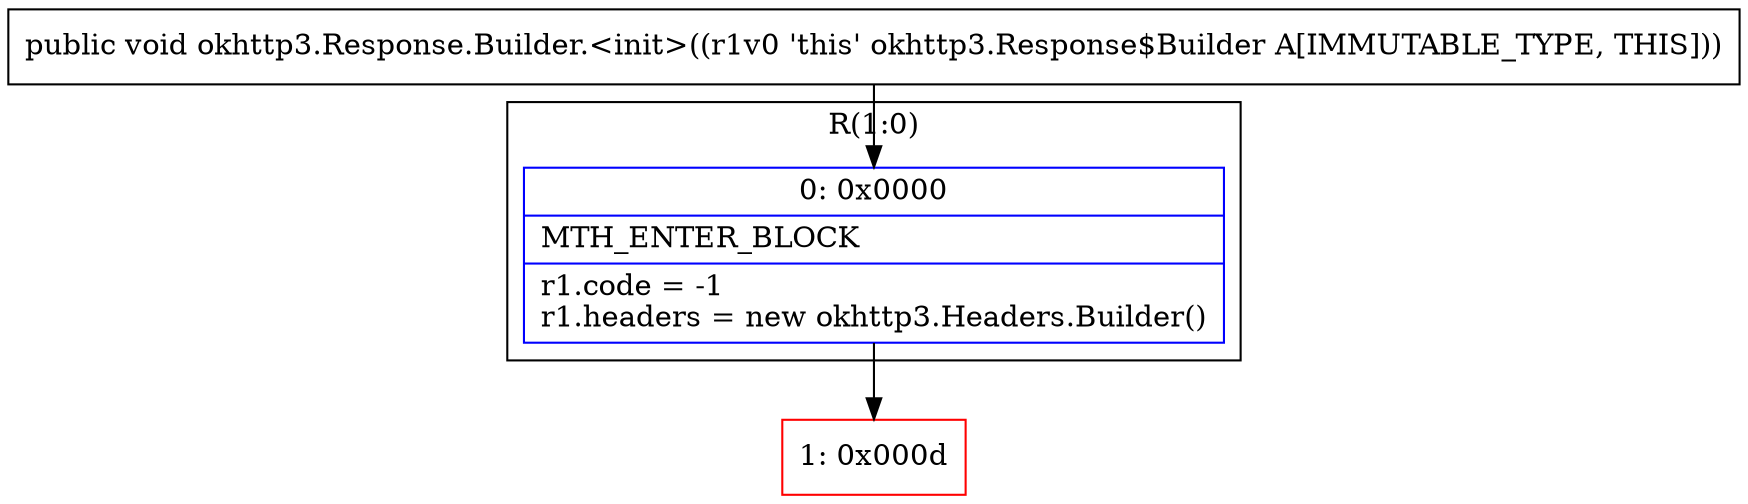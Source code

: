 digraph "CFG forokhttp3.Response.Builder.\<init\>()V" {
subgraph cluster_Region_893510327 {
label = "R(1:0)";
node [shape=record,color=blue];
Node_0 [shape=record,label="{0\:\ 0x0000|MTH_ENTER_BLOCK\l|r1.code = \-1\lr1.headers = new okhttp3.Headers.Builder()\l}"];
}
Node_1 [shape=record,color=red,label="{1\:\ 0x000d}"];
MethodNode[shape=record,label="{public void okhttp3.Response.Builder.\<init\>((r1v0 'this' okhttp3.Response$Builder A[IMMUTABLE_TYPE, THIS])) }"];
MethodNode -> Node_0;
Node_0 -> Node_1;
}

